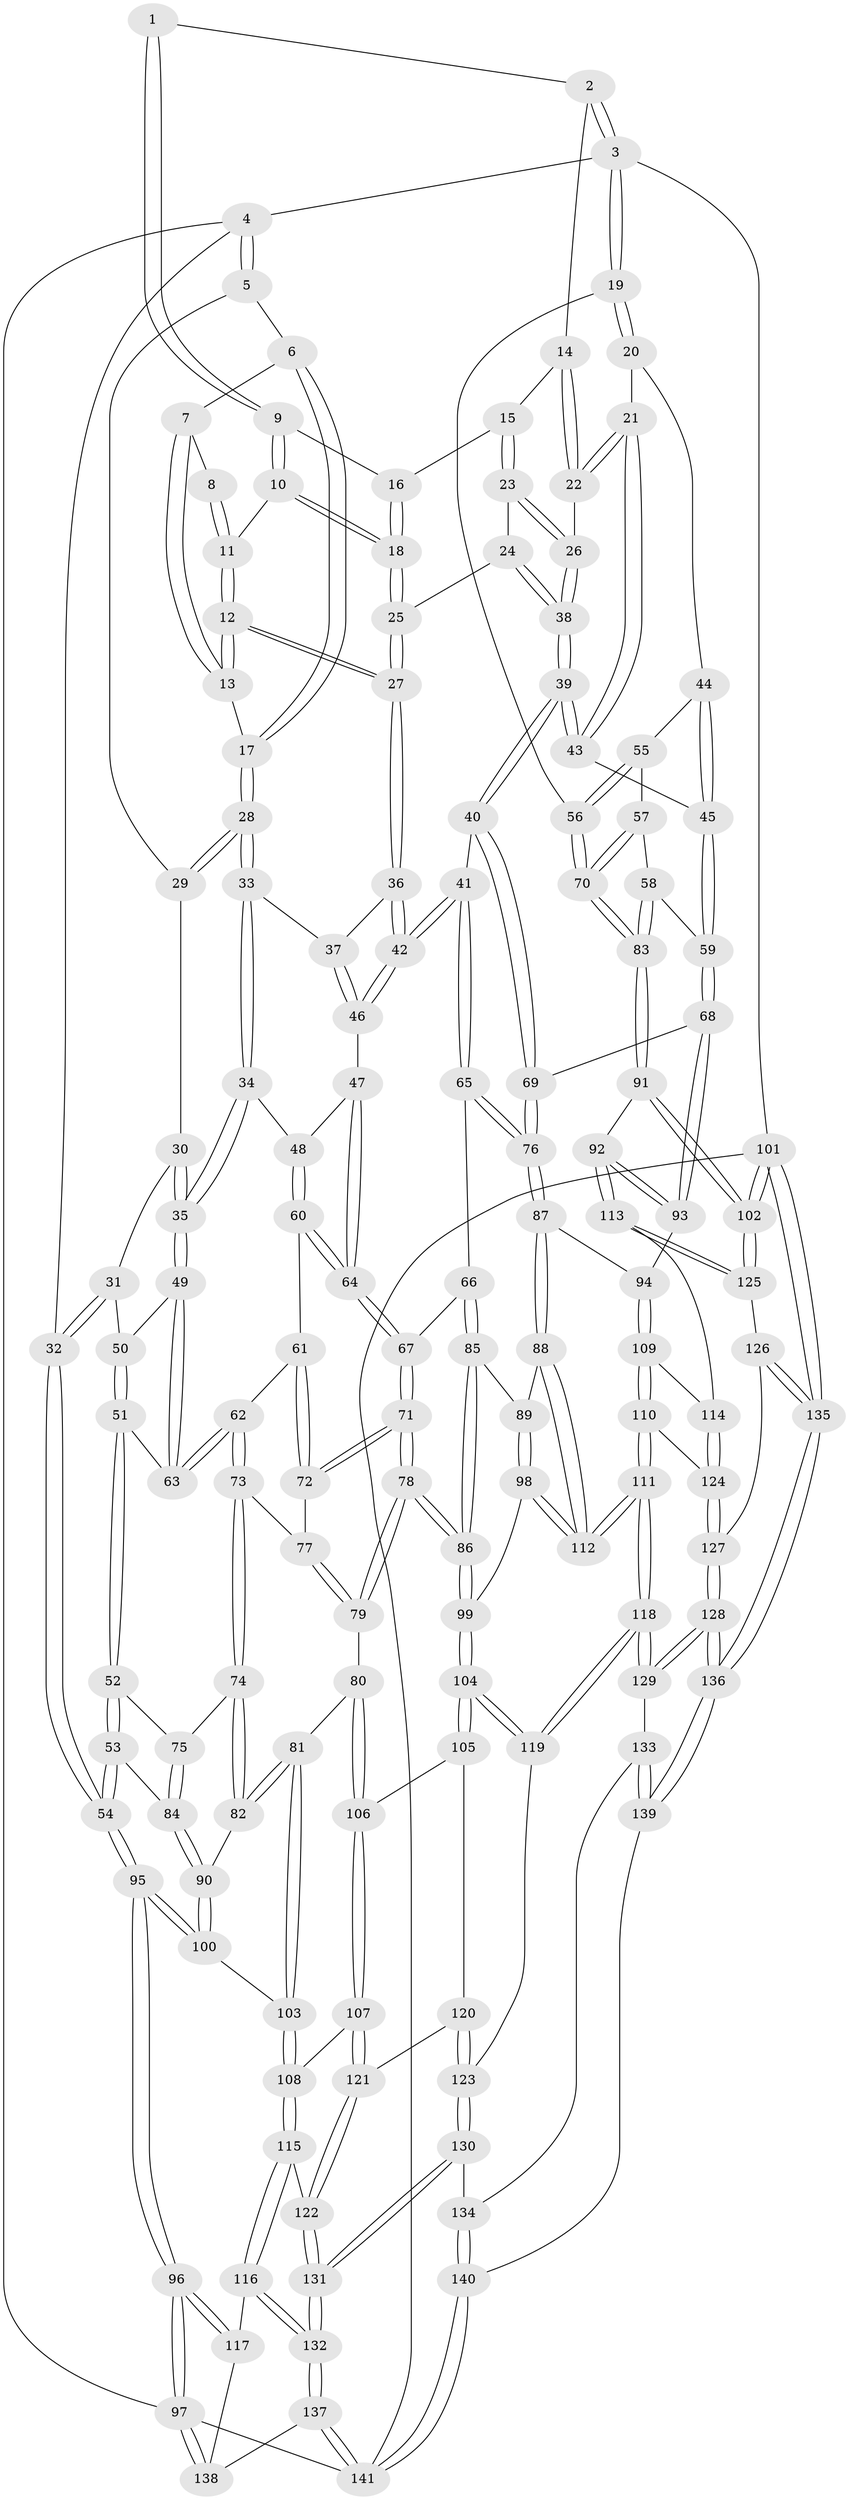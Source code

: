 // Generated by graph-tools (version 1.1) at 2025/11/02/27/25 16:11:56]
// undirected, 141 vertices, 349 edges
graph export_dot {
graph [start="1"]
  node [color=gray90,style=filled];
  1 [pos="+0.6310414350183817+0"];
  2 [pos="+0.8837979426882753+0"];
  3 [pos="+1+0"];
  4 [pos="+0+0"];
  5 [pos="+0.22834847232812625+0"];
  6 [pos="+0.33799116909881494+0"];
  7 [pos="+0.5059275023921256+0"];
  8 [pos="+0.5320278435677528+0"];
  9 [pos="+0.6358367640038748+0.020359614733433746"];
  10 [pos="+0.5715651122413489+0.052002581930885874"];
  11 [pos="+0.5634590489143312+0.05340038193600804"];
  12 [pos="+0.5239101562111315+0.09791819485212018"];
  13 [pos="+0.5157568065499389+0.09255922041007932"];
  14 [pos="+0.8127067538352172+0"];
  15 [pos="+0.7270942572274467+0.04180345286672019"];
  16 [pos="+0.6560300665729334+0.04442057177607384"];
  17 [pos="+0.47789292227002095+0.07657007211794505"];
  18 [pos="+0.6442455795838289+0.09195268544192443"];
  19 [pos="+1+0"];
  20 [pos="+0.8679520916574357+0.15261191657796438"];
  21 [pos="+0.8612338466660148+0.15081409130507778"];
  22 [pos="+0.848764260896312+0.14193160253679105"];
  23 [pos="+0.7212428084946584+0.08570684416951295"];
  24 [pos="+0.6664958802897399+0.12861407999583885"];
  25 [pos="+0.6463057851981769+0.11657143287645517"];
  26 [pos="+0.7835821724008254+0.15633340056864617"];
  27 [pos="+0.5403589233791923+0.14983286909662907"];
  28 [pos="+0.34383298945453483+0.12760873190351624"];
  29 [pos="+0.23484728226396392+0"];
  30 [pos="+0.17351221082924073+0.049148345908545735"];
  31 [pos="+0.03267602662409363+0.16903087835117142"];
  32 [pos="+0+0.08001014754668995"];
  33 [pos="+0.34379120898873355+0.12827936274495297"];
  34 [pos="+0.20394868106162847+0.20794973260729469"];
  35 [pos="+0.19615132369625324+0.2071580183657863"];
  36 [pos="+0.5386612172049138+0.1589484527735275"];
  37 [pos="+0.3727839013660623+0.17750253837288912"];
  38 [pos="+0.7051314492922439+0.21135463360782938"];
  39 [pos="+0.6900898311057816+0.2512990764657607"];
  40 [pos="+0.6860544516947154+0.2562640760545406"];
  41 [pos="+0.5650393967639977+0.2793424300790609"];
  42 [pos="+0.563943537959249+0.27741844286612705"];
  43 [pos="+0.8161094949481432+0.26278659439813157"];
  44 [pos="+0.9208695214260901+0.2243697013430893"];
  45 [pos="+0.8334568558881124+0.2959995994874382"];
  46 [pos="+0.37813972200260776+0.21876794895051724"];
  47 [pos="+0.360894007226248+0.2636590701944943"];
  48 [pos="+0.2205073929338785+0.22481344889713686"];
  49 [pos="+0.16659446101619463+0.22253023582256837"];
  50 [pos="+0.07217761752552117+0.19755719394541577"];
  51 [pos="+0.05624077565354479+0.3338727031359836"];
  52 [pos="+0.038874693177747624+0.35796286898629315"];
  53 [pos="+0+0.3880599026465641"];
  54 [pos="+0+0.37839236096358936"];
  55 [pos="+0.9254734843335988+0.22825884730924992"];
  56 [pos="+1+0.29087281651968977"];
  57 [pos="+0.9060505999641677+0.3070623893365731"];
  58 [pos="+0.8650967599413747+0.372028901160324"];
  59 [pos="+0.8461221787682082+0.38398349699369694"];
  60 [pos="+0.26814790697161967+0.31200337247766974"];
  61 [pos="+0.24187152066879955+0.33897012617983635"];
  62 [pos="+0.18364038550984285+0.3565113074289384"];
  63 [pos="+0.15688506641010203+0.28654959601687063"];
  64 [pos="+0.35619048944158604+0.31617084718514726"];
  65 [pos="+0.5550200565573341+0.3074525215031938"];
  66 [pos="+0.5170149778840589+0.36477141038980154"];
  67 [pos="+0.37090399189560297+0.34335697241009727"];
  68 [pos="+0.8410031190076621+0.39212356754855393"];
  69 [pos="+0.7662305354012918+0.39758355635756876"];
  70 [pos="+1+0.3103956747186128"];
  71 [pos="+0.3313756355843439+0.42597235612854806"];
  72 [pos="+0.2814881280405077+0.40418940448258955"];
  73 [pos="+0.17109413631320988+0.39056957385164254"];
  74 [pos="+0.14441717690288217+0.40981459497550327"];
  75 [pos="+0.13634841854910354+0.40838769909171124"];
  76 [pos="+0.7201340174888063+0.4421164440835848"];
  77 [pos="+0.2112736226352368+0.41245941842362727"];
  78 [pos="+0.33565880425230454+0.5123030432838424"];
  79 [pos="+0.26616301676671733+0.5222621436432288"];
  80 [pos="+0.2531711282385829+0.5280813713312675"];
  81 [pos="+0.2197488135795835+0.5371267888590467"];
  82 [pos="+0.14880696207136798+0.4448032517579393"];
  83 [pos="+1+0.3193093893194131"];
  84 [pos="+0.04897742925255107+0.4809983315485594"];
  85 [pos="+0.521038951169539+0.4117596128780591"];
  86 [pos="+0.3653151699873358+0.5341269205971092"];
  87 [pos="+0.6825266409997479+0.5120020549262903"];
  88 [pos="+0.6480980885647262+0.5342841237436797"];
  89 [pos="+0.5572758573644477+0.46132979913656263"];
  90 [pos="+0.08333521983825917+0.5393082526920955"];
  91 [pos="+1+0.49870828927670413"];
  92 [pos="+0.9375997515644439+0.5422591648262395"];
  93 [pos="+0.9369545791609164+0.5420152572108786"];
  94 [pos="+0.8388599931601242+0.5756910499109531"];
  95 [pos="+0+0.650506989464562"];
  96 [pos="+0+0.7765228521314411"];
  97 [pos="+0+0.9150051573372981"];
  98 [pos="+0.43992902208370455+0.6008910002875583"];
  99 [pos="+0.4003076756856981+0.6071033991670512"];
  100 [pos="+0.088810991800722+0.5843164087373365"];
  101 [pos="+1+1"];
  102 [pos="+1+0.7612886305422504"];
  103 [pos="+0.1368200969007877+0.6124888822907673"];
  104 [pos="+0.3908651677053838+0.6446177229332779"];
  105 [pos="+0.3124982556241345+0.6673509285408301"];
  106 [pos="+0.26715484795653155+0.6701599305753501"];
  107 [pos="+0.24861768873292925+0.6758880628301264"];
  108 [pos="+0.1379206931147637+0.6163716469464293"];
  109 [pos="+0.7907123535423829+0.6598144735897242"];
  110 [pos="+0.7324032960792417+0.7029099168388285"];
  111 [pos="+0.6558743977551271+0.7243985177264696"];
  112 [pos="+0.6269662049488605+0.6172750565809422"];
  113 [pos="+0.924695794401757+0.6990543263770462"];
  114 [pos="+0.8882347378990284+0.7039854974470954"];
  115 [pos="+0.11482306679789858+0.7169155805658612"];
  116 [pos="+0.008911541354251165+0.7993645651610631"];
  117 [pos="+0+0.8035234480756633"];
  118 [pos="+0.6462982982884156+0.7519680991418309"];
  119 [pos="+0.4163853459023371+0.7257421928278275"];
  120 [pos="+0.2939016032018847+0.7388115618319249"];
  121 [pos="+0.22814585521454336+0.77525182763677"];
  122 [pos="+0.2221838300659802+0.7881131983489569"];
  123 [pos="+0.3925983240274527+0.791714848284783"];
  124 [pos="+0.8311080084789529+0.7464898302694931"];
  125 [pos="+0.9567121836476795+0.7498240499990879"];
  126 [pos="+0.9112228714637279+0.825737742572342"];
  127 [pos="+0.859280161317454+0.8360184028315593"];
  128 [pos="+0.7677419379603527+0.9004934994585652"];
  129 [pos="+0.6467934990165005+0.7581691585482069"];
  130 [pos="+0.3844036024940458+0.8279840122533731"];
  131 [pos="+0.24654781419118882+0.8821055202835296"];
  132 [pos="+0.22024755299621393+0.9246038109260758"];
  133 [pos="+0.5592747045792412+0.8655449609123094"];
  134 [pos="+0.44823402280284436+0.883689138325276"];
  135 [pos="+1+1"];
  136 [pos="+0.7789906768318067+1"];
  137 [pos="+0.20511404333045707+1"];
  138 [pos="+0.06040220328099222+0.9581280638239991"];
  139 [pos="+0.6447854440632452+1"];
  140 [pos="+0.42975404426616715+1"];
  141 [pos="+0.21254583738025834+1"];
  1 -- 2;
  1 -- 9;
  1 -- 9;
  2 -- 3;
  2 -- 3;
  2 -- 14;
  3 -- 4;
  3 -- 19;
  3 -- 19;
  3 -- 101;
  4 -- 5;
  4 -- 5;
  4 -- 32;
  4 -- 97;
  5 -- 6;
  5 -- 29;
  6 -- 7;
  6 -- 17;
  6 -- 17;
  7 -- 8;
  7 -- 13;
  7 -- 13;
  8 -- 11;
  8 -- 11;
  9 -- 10;
  9 -- 10;
  9 -- 16;
  10 -- 11;
  10 -- 18;
  10 -- 18;
  11 -- 12;
  11 -- 12;
  12 -- 13;
  12 -- 13;
  12 -- 27;
  12 -- 27;
  13 -- 17;
  14 -- 15;
  14 -- 22;
  14 -- 22;
  15 -- 16;
  15 -- 23;
  15 -- 23;
  16 -- 18;
  16 -- 18;
  17 -- 28;
  17 -- 28;
  18 -- 25;
  18 -- 25;
  19 -- 20;
  19 -- 20;
  19 -- 56;
  20 -- 21;
  20 -- 44;
  21 -- 22;
  21 -- 22;
  21 -- 43;
  21 -- 43;
  22 -- 26;
  23 -- 24;
  23 -- 26;
  23 -- 26;
  24 -- 25;
  24 -- 38;
  24 -- 38;
  25 -- 27;
  25 -- 27;
  26 -- 38;
  26 -- 38;
  27 -- 36;
  27 -- 36;
  28 -- 29;
  28 -- 29;
  28 -- 33;
  28 -- 33;
  29 -- 30;
  30 -- 31;
  30 -- 35;
  30 -- 35;
  31 -- 32;
  31 -- 32;
  31 -- 50;
  32 -- 54;
  32 -- 54;
  33 -- 34;
  33 -- 34;
  33 -- 37;
  34 -- 35;
  34 -- 35;
  34 -- 48;
  35 -- 49;
  35 -- 49;
  36 -- 37;
  36 -- 42;
  36 -- 42;
  37 -- 46;
  37 -- 46;
  38 -- 39;
  38 -- 39;
  39 -- 40;
  39 -- 40;
  39 -- 43;
  39 -- 43;
  40 -- 41;
  40 -- 69;
  40 -- 69;
  41 -- 42;
  41 -- 42;
  41 -- 65;
  41 -- 65;
  42 -- 46;
  42 -- 46;
  43 -- 45;
  44 -- 45;
  44 -- 45;
  44 -- 55;
  45 -- 59;
  45 -- 59;
  46 -- 47;
  47 -- 48;
  47 -- 64;
  47 -- 64;
  48 -- 60;
  48 -- 60;
  49 -- 50;
  49 -- 63;
  49 -- 63;
  50 -- 51;
  50 -- 51;
  51 -- 52;
  51 -- 52;
  51 -- 63;
  52 -- 53;
  52 -- 53;
  52 -- 75;
  53 -- 54;
  53 -- 54;
  53 -- 84;
  54 -- 95;
  54 -- 95;
  55 -- 56;
  55 -- 56;
  55 -- 57;
  56 -- 70;
  56 -- 70;
  57 -- 58;
  57 -- 70;
  57 -- 70;
  58 -- 59;
  58 -- 83;
  58 -- 83;
  59 -- 68;
  59 -- 68;
  60 -- 61;
  60 -- 64;
  60 -- 64;
  61 -- 62;
  61 -- 72;
  61 -- 72;
  62 -- 63;
  62 -- 63;
  62 -- 73;
  62 -- 73;
  64 -- 67;
  64 -- 67;
  65 -- 66;
  65 -- 76;
  65 -- 76;
  66 -- 67;
  66 -- 85;
  66 -- 85;
  67 -- 71;
  67 -- 71;
  68 -- 69;
  68 -- 93;
  68 -- 93;
  69 -- 76;
  69 -- 76;
  70 -- 83;
  70 -- 83;
  71 -- 72;
  71 -- 72;
  71 -- 78;
  71 -- 78;
  72 -- 77;
  73 -- 74;
  73 -- 74;
  73 -- 77;
  74 -- 75;
  74 -- 82;
  74 -- 82;
  75 -- 84;
  75 -- 84;
  76 -- 87;
  76 -- 87;
  77 -- 79;
  77 -- 79;
  78 -- 79;
  78 -- 79;
  78 -- 86;
  78 -- 86;
  79 -- 80;
  80 -- 81;
  80 -- 106;
  80 -- 106;
  81 -- 82;
  81 -- 82;
  81 -- 103;
  81 -- 103;
  82 -- 90;
  83 -- 91;
  83 -- 91;
  84 -- 90;
  84 -- 90;
  85 -- 86;
  85 -- 86;
  85 -- 89;
  86 -- 99;
  86 -- 99;
  87 -- 88;
  87 -- 88;
  87 -- 94;
  88 -- 89;
  88 -- 112;
  88 -- 112;
  89 -- 98;
  89 -- 98;
  90 -- 100;
  90 -- 100;
  91 -- 92;
  91 -- 102;
  91 -- 102;
  92 -- 93;
  92 -- 93;
  92 -- 113;
  92 -- 113;
  93 -- 94;
  94 -- 109;
  94 -- 109;
  95 -- 96;
  95 -- 96;
  95 -- 100;
  95 -- 100;
  96 -- 97;
  96 -- 97;
  96 -- 117;
  96 -- 117;
  97 -- 138;
  97 -- 138;
  97 -- 141;
  98 -- 99;
  98 -- 112;
  98 -- 112;
  99 -- 104;
  99 -- 104;
  100 -- 103;
  101 -- 102;
  101 -- 102;
  101 -- 135;
  101 -- 135;
  101 -- 141;
  102 -- 125;
  102 -- 125;
  103 -- 108;
  103 -- 108;
  104 -- 105;
  104 -- 105;
  104 -- 119;
  104 -- 119;
  105 -- 106;
  105 -- 120;
  106 -- 107;
  106 -- 107;
  107 -- 108;
  107 -- 121;
  107 -- 121;
  108 -- 115;
  108 -- 115;
  109 -- 110;
  109 -- 110;
  109 -- 114;
  110 -- 111;
  110 -- 111;
  110 -- 124;
  111 -- 112;
  111 -- 112;
  111 -- 118;
  111 -- 118;
  113 -- 114;
  113 -- 125;
  113 -- 125;
  114 -- 124;
  114 -- 124;
  115 -- 116;
  115 -- 116;
  115 -- 122;
  116 -- 117;
  116 -- 132;
  116 -- 132;
  117 -- 138;
  118 -- 119;
  118 -- 119;
  118 -- 129;
  118 -- 129;
  119 -- 123;
  120 -- 121;
  120 -- 123;
  120 -- 123;
  121 -- 122;
  121 -- 122;
  122 -- 131;
  122 -- 131;
  123 -- 130;
  123 -- 130;
  124 -- 127;
  124 -- 127;
  125 -- 126;
  126 -- 127;
  126 -- 135;
  126 -- 135;
  127 -- 128;
  127 -- 128;
  128 -- 129;
  128 -- 129;
  128 -- 136;
  128 -- 136;
  129 -- 133;
  130 -- 131;
  130 -- 131;
  130 -- 134;
  131 -- 132;
  131 -- 132;
  132 -- 137;
  132 -- 137;
  133 -- 134;
  133 -- 139;
  133 -- 139;
  134 -- 140;
  134 -- 140;
  135 -- 136;
  135 -- 136;
  136 -- 139;
  136 -- 139;
  137 -- 138;
  137 -- 141;
  137 -- 141;
  139 -- 140;
  140 -- 141;
  140 -- 141;
}
